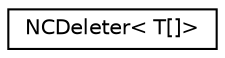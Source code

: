 digraph "Graphical Class Hierarchy"
{
  edge [fontname="Helvetica",fontsize="10",labelfontname="Helvetica",labelfontsize="10"];
  node [fontname="Helvetica",fontsize="10",shape=record];
  rankdir="LR";
  Node0 [label="NCDeleter\< T[]\>",height=0.2,width=0.4,color="black", fillcolor="white", style="filled",URL="$class_n_c_deleter_3_01_t[]_4.html"];
}
